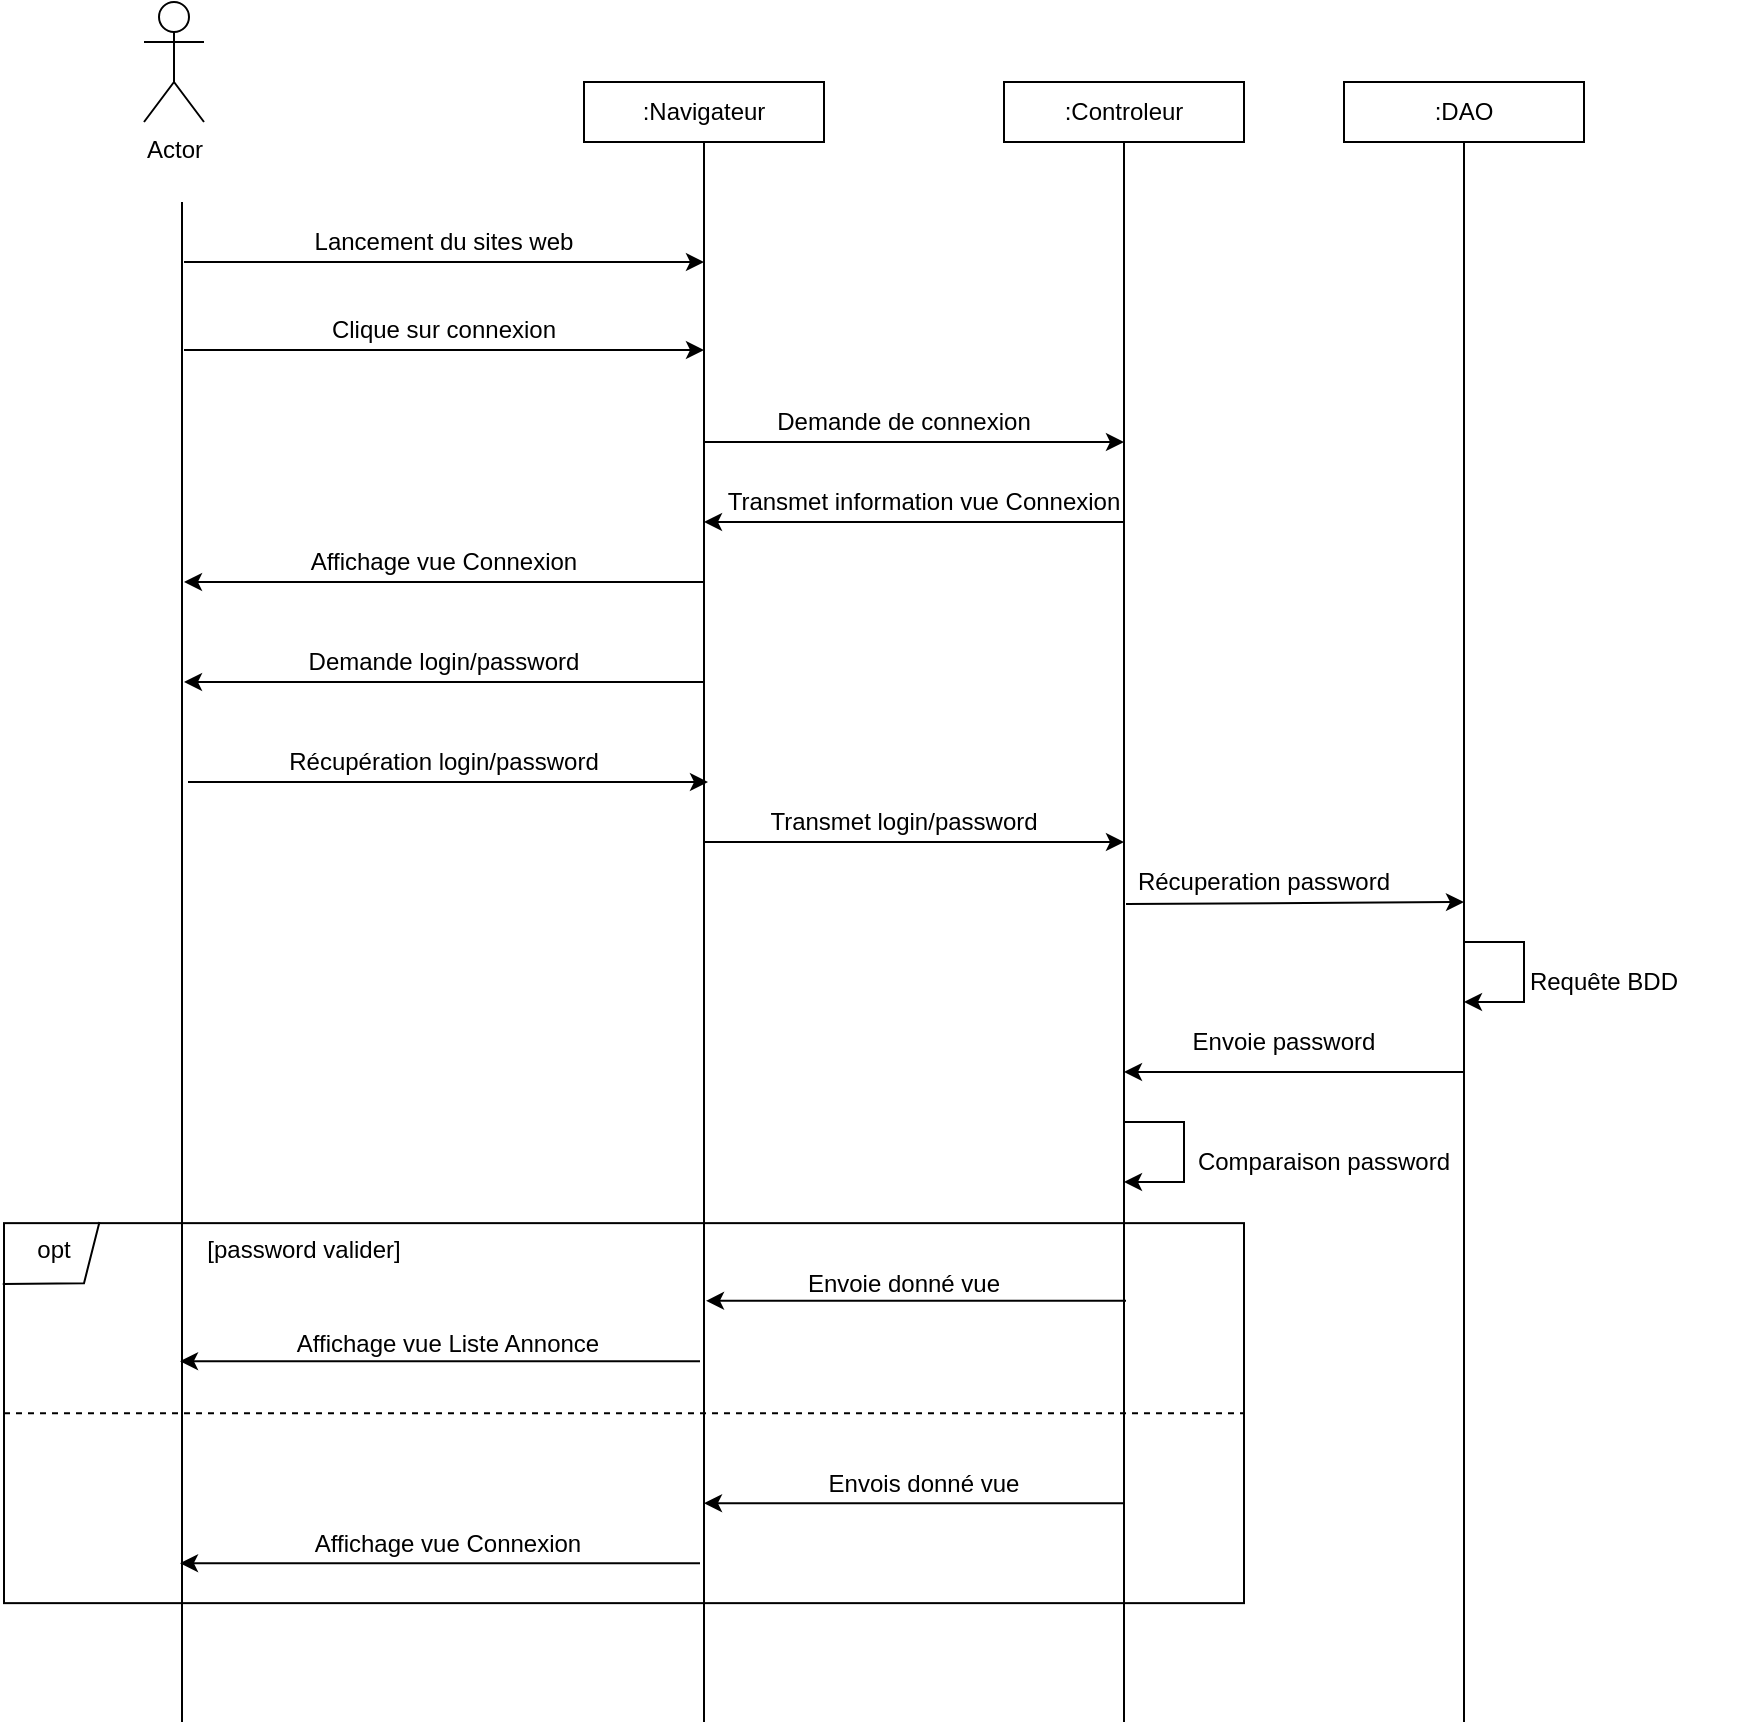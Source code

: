 <mxfile version="13.9.2" type="device"><diagram id="a9nh1Crni3GlK2qRpf3F" name="Page-1"><mxGraphModel dx="826" dy="1840" grid="1" gridSize="10" guides="1" tooltips="1" connect="1" arrows="1" fold="1" page="1" pageScale="1" pageWidth="850" pageHeight="1100" math="0" shadow="0"><root><mxCell id="0"/><mxCell id="1" parent="0"/><mxCell id="G1y4hORiDRVX6O1hsd0u-21" value="" style="rounded=0;whiteSpace=wrap;html=1;" parent="1" vertex="1"><mxGeometry x="170" y="550.57" width="620" height="190" as="geometry"/></mxCell><mxCell id="G1y4hORiDRVX6O1hsd0u-1" value="Actor" style="shape=umlActor;verticalLabelPosition=bottom;verticalAlign=top;html=1;outlineConnect=0;" parent="1" vertex="1"><mxGeometry x="240" y="-60" width="30" height="60" as="geometry"/></mxCell><mxCell id="G1y4hORiDRVX6O1hsd0u-2" value=":Navigateur" style="rounded=0;whiteSpace=wrap;html=1;" parent="1" vertex="1"><mxGeometry x="460" y="-20" width="120" height="30" as="geometry"/></mxCell><mxCell id="G1y4hORiDRVX6O1hsd0u-3" value="" style="endArrow=none;html=1;" parent="1" edge="1"><mxGeometry width="50" height="50" relative="1" as="geometry"><mxPoint x="259" y="800" as="sourcePoint"/><mxPoint x="259" y="40" as="targetPoint"/></mxGeometry></mxCell><mxCell id="G1y4hORiDRVX6O1hsd0u-4" value="" style="endArrow=none;html=1;entryX=0.5;entryY=1;entryDx=0;entryDy=0;" parent="1" target="G1y4hORiDRVX6O1hsd0u-2" edge="1"><mxGeometry width="50" height="50" relative="1" as="geometry"><mxPoint x="520" y="800" as="sourcePoint"/><mxPoint x="440" y="300" as="targetPoint"/></mxGeometry></mxCell><mxCell id="G1y4hORiDRVX6O1hsd0u-5" value=":Controleur" style="rounded=0;whiteSpace=wrap;html=1;" parent="1" vertex="1"><mxGeometry x="670" y="-20" width="120" height="30" as="geometry"/></mxCell><mxCell id="G1y4hORiDRVX6O1hsd0u-6" value="" style="endArrow=none;html=1;entryX=0.5;entryY=1;entryDx=0;entryDy=0;" parent="1" target="G1y4hORiDRVX6O1hsd0u-5" edge="1"><mxGeometry width="50" height="50" relative="1" as="geometry"><mxPoint x="730" y="800" as="sourcePoint"/><mxPoint x="650" y="300" as="targetPoint"/></mxGeometry></mxCell><mxCell id="G1y4hORiDRVX6O1hsd0u-7" value=":DAO" style="rounded=0;whiteSpace=wrap;html=1;" parent="1" vertex="1"><mxGeometry x="840" y="-20" width="120" height="30" as="geometry"/></mxCell><mxCell id="G1y4hORiDRVX6O1hsd0u-8" value="" style="endArrow=none;html=1;entryX=0.5;entryY=1;entryDx=0;entryDy=0;" parent="1" edge="1" target="G1y4hORiDRVX6O1hsd0u-7"><mxGeometry width="50" height="50" relative="1" as="geometry"><mxPoint x="900" y="800" as="sourcePoint"/><mxPoint x="900" y="85" as="targetPoint"/></mxGeometry></mxCell><mxCell id="G1y4hORiDRVX6O1hsd0u-11" value="" style="endArrow=classic;html=1;" parent="1" edge="1"><mxGeometry width="50" height="50" relative="1" as="geometry"><mxPoint x="260" y="114" as="sourcePoint"/><mxPoint x="520" y="114" as="targetPoint"/></mxGeometry></mxCell><mxCell id="G1y4hORiDRVX6O1hsd0u-12" value="" style="endArrow=none;html=1;startArrow=classic;startFill=1;endFill=0;" parent="1" edge="1"><mxGeometry width="50" height="50" relative="1" as="geometry"><mxPoint x="520" y="200" as="sourcePoint"/><mxPoint x="730" y="200" as="targetPoint"/></mxGeometry></mxCell><mxCell id="G1y4hORiDRVX6O1hsd0u-13" value="" style="endArrow=classic;html=1;entryX=1;entryY=1;entryDx=0;entryDy=0;exitX=0.155;exitY=1.05;exitDx=0;exitDy=0;exitPerimeter=0;" parent="1" edge="1" target="G1y4hORiDRVX6O1hsd0u-20" source="G1y4hORiDRVX6O1hsd0u-20"><mxGeometry width="50" height="50" relative="1" as="geometry"><mxPoint x="734" y="390" as="sourcePoint"/><mxPoint x="880" y="390" as="targetPoint"/></mxGeometry></mxCell><mxCell id="G1y4hORiDRVX6O1hsd0u-14" value="Clique sur connexion" style="text;html=1;strokeColor=none;fillColor=none;align=center;verticalAlign=middle;whiteSpace=wrap;rounded=0;" parent="1" vertex="1"><mxGeometry x="290" y="94" width="200" height="20" as="geometry"/></mxCell><mxCell id="G1y4hORiDRVX6O1hsd0u-15" value="Transmet information vue Connexion" style="text;html=1;strokeColor=none;fillColor=none;align=center;verticalAlign=middle;whiteSpace=wrap;rounded=0;" parent="1" vertex="1"><mxGeometry x="530" y="180" width="200" height="20" as="geometry"/></mxCell><mxCell id="G1y4hORiDRVX6O1hsd0u-16" value="" style="endArrow=classic;html=1;" parent="1" edge="1"><mxGeometry width="50" height="50" relative="1" as="geometry"><mxPoint x="520" y="280" as="sourcePoint"/><mxPoint x="260" y="280" as="targetPoint"/></mxGeometry></mxCell><mxCell id="G1y4hORiDRVX6O1hsd0u-17" value="" style="endArrow=classic;html=1;" parent="1" edge="1"><mxGeometry width="50" height="50" relative="1" as="geometry"><mxPoint x="262" y="330" as="sourcePoint"/><mxPoint x="522" y="330" as="targetPoint"/></mxGeometry></mxCell><mxCell id="G1y4hORiDRVX6O1hsd0u-18" value="Demande login/password" style="text;html=1;strokeColor=none;fillColor=none;align=center;verticalAlign=middle;whiteSpace=wrap;rounded=0;" parent="1" vertex="1"><mxGeometry x="290" y="260" width="200" height="20" as="geometry"/></mxCell><mxCell id="G1y4hORiDRVX6O1hsd0u-19" value="Récupération login/password" style="text;html=1;strokeColor=none;fillColor=none;align=center;verticalAlign=middle;whiteSpace=wrap;rounded=0;" parent="1" vertex="1"><mxGeometry x="290" y="310" width="200" height="20" as="geometry"/></mxCell><mxCell id="G1y4hORiDRVX6O1hsd0u-20" value="Récuperation password" style="text;html=1;strokeColor=none;fillColor=none;align=center;verticalAlign=middle;whiteSpace=wrap;rounded=0;" parent="1" vertex="1"><mxGeometry x="700" y="370" width="200" height="20" as="geometry"/></mxCell><mxCell id="G1y4hORiDRVX6O1hsd0u-22" value="" style="endArrow=none;html=1;startArrow=classic;startFill=1;endFill=0;" parent="1" edge="1"><mxGeometry width="50" height="50" relative="1" as="geometry"><mxPoint x="521" y="589.39" as="sourcePoint"/><mxPoint x="731" y="589.39" as="targetPoint"/></mxGeometry></mxCell><mxCell id="G1y4hORiDRVX6O1hsd0u-23" value="" style="endArrow=none;dashed=1;html=1;exitX=0;exitY=0.5;exitDx=0;exitDy=0;entryX=1;entryY=0.5;entryDx=0;entryDy=0;" parent="1" source="G1y4hORiDRVX6O1hsd0u-21" target="G1y4hORiDRVX6O1hsd0u-21" edge="1"><mxGeometry width="50" height="50" relative="1" as="geometry"><mxPoint x="420" y="490.57" as="sourcePoint"/><mxPoint x="470" y="440.57" as="targetPoint"/></mxGeometry></mxCell><mxCell id="G1y4hORiDRVX6O1hsd0u-24" value="" style="endArrow=none;html=1;startArrow=classic;startFill=1;endFill=0;" parent="1" edge="1"><mxGeometry width="50" height="50" relative="1" as="geometry"><mxPoint x="520" y="690.57" as="sourcePoint"/><mxPoint x="730" y="690.57" as="targetPoint"/></mxGeometry></mxCell><mxCell id="G1y4hORiDRVX6O1hsd0u-26" value="" style="endArrow=none;html=1;exitX=-0.001;exitY=0.16;exitDx=0;exitDy=0;exitPerimeter=0;rounded=0;entryX=0.077;entryY=-0.003;entryDx=0;entryDy=0;entryPerimeter=0;" parent="1" source="G1y4hORiDRVX6O1hsd0u-21" edge="1" target="G1y4hORiDRVX6O1hsd0u-21"><mxGeometry width="50" height="50" relative="1" as="geometry"><mxPoint x="420" y="530.57" as="sourcePoint"/><mxPoint x="230" y="530.57" as="targetPoint"/><Array as="points"><mxPoint x="210" y="580.57"/></Array></mxGeometry></mxCell><mxCell id="G1y4hORiDRVX6O1hsd0u-29" value="opt" style="text;html=1;strokeColor=none;fillColor=none;align=center;verticalAlign=middle;whiteSpace=wrap;rounded=0;" parent="1" vertex="1"><mxGeometry x="180" y="550.57" width="30" height="27" as="geometry"/></mxCell><mxCell id="G1y4hORiDRVX6O1hsd0u-32" value="[password valider]" style="text;html=1;strokeColor=none;fillColor=none;align=center;verticalAlign=middle;whiteSpace=wrap;rounded=0;" parent="1" vertex="1"><mxGeometry x="260" y="554.07" width="120" height="20" as="geometry"/></mxCell><mxCell id="G1y4hORiDRVX6O1hsd0u-33" value="" style="endArrow=classic;html=1;rounded=0;" parent="1" edge="1"><mxGeometry width="50" height="50" relative="1" as="geometry"><mxPoint x="730" y="500" as="sourcePoint"/><mxPoint x="730" y="530" as="targetPoint"/><Array as="points"><mxPoint x="760" y="500"/><mxPoint x="760" y="530"/></Array></mxGeometry></mxCell><mxCell id="G1y4hORiDRVX6O1hsd0u-34" value="Comparaison password" style="text;html=1;strokeColor=none;fillColor=none;align=center;verticalAlign=middle;whiteSpace=wrap;rounded=0;" parent="1" vertex="1"><mxGeometry x="730" y="510" width="200" height="20" as="geometry"/></mxCell><mxCell id="f37nz70YegzutAf0kozC-1" value="" style="endArrow=classic;html=1;" edge="1" parent="1"><mxGeometry width="50" height="50" relative="1" as="geometry"><mxPoint x="520" y="230" as="sourcePoint"/><mxPoint x="260" y="230" as="targetPoint"/></mxGeometry></mxCell><mxCell id="f37nz70YegzutAf0kozC-2" value="Affichage vue Connexion" style="text;html=1;strokeColor=none;fillColor=none;align=center;verticalAlign=middle;whiteSpace=wrap;rounded=0;" vertex="1" parent="1"><mxGeometry x="290" y="210" width="200" height="20" as="geometry"/></mxCell><mxCell id="f37nz70YegzutAf0kozC-3" value="" style="endArrow=classic;html=1;startArrow=none;startFill=0;endFill=1;" edge="1" parent="1"><mxGeometry width="50" height="50" relative="1" as="geometry"><mxPoint x="520" y="160" as="sourcePoint"/><mxPoint x="730" y="160" as="targetPoint"/></mxGeometry></mxCell><mxCell id="f37nz70YegzutAf0kozC-5" value="Demande de connexion" style="text;html=1;strokeColor=none;fillColor=none;align=center;verticalAlign=middle;whiteSpace=wrap;rounded=0;" vertex="1" parent="1"><mxGeometry x="520" y="140" width="200" height="20" as="geometry"/></mxCell><mxCell id="f37nz70YegzutAf0kozC-7" value="" style="endArrow=classic;html=1;" edge="1" parent="1"><mxGeometry width="50" height="50" relative="1" as="geometry"><mxPoint x="260.0" y="70" as="sourcePoint"/><mxPoint x="520" y="70" as="targetPoint"/></mxGeometry></mxCell><mxCell id="f37nz70YegzutAf0kozC-8" value="Lancement du sites web" style="text;html=1;strokeColor=none;fillColor=none;align=center;verticalAlign=middle;whiteSpace=wrap;rounded=0;" vertex="1" parent="1"><mxGeometry x="290" y="50" width="200" height="20" as="geometry"/></mxCell><mxCell id="f37nz70YegzutAf0kozC-11" value="Affichage vue Connexion" style="text;html=1;strokeColor=none;fillColor=none;align=center;verticalAlign=middle;whiteSpace=wrap;rounded=0;" vertex="1" parent="1"><mxGeometry x="292" y="700.57" width="200" height="20" as="geometry"/></mxCell><mxCell id="f37nz70YegzutAf0kozC-12" value="" style="endArrow=classic;html=1;" edge="1" parent="1"><mxGeometry width="50" height="50" relative="1" as="geometry"><mxPoint x="518" y="619.57" as="sourcePoint"/><mxPoint x="258" y="619.57" as="targetPoint"/></mxGeometry></mxCell><mxCell id="f37nz70YegzutAf0kozC-13" value="" style="endArrow=classic;html=1;" edge="1" parent="1"><mxGeometry width="50" height="50" relative="1" as="geometry"><mxPoint x="518" y="720.57" as="sourcePoint"/><mxPoint x="258" y="720.57" as="targetPoint"/></mxGeometry></mxCell><mxCell id="f37nz70YegzutAf0kozC-14" value="Affichage vue Liste Annonce" style="text;html=1;strokeColor=none;fillColor=none;align=center;verticalAlign=middle;whiteSpace=wrap;rounded=0;" vertex="1" parent="1"><mxGeometry x="292" y="600.57" width="200" height="20" as="geometry"/></mxCell><mxCell id="f37nz70YegzutAf0kozC-15" value="Envoie donné vue" style="text;html=1;strokeColor=none;fillColor=none;align=center;verticalAlign=middle;whiteSpace=wrap;rounded=0;" vertex="1" parent="1"><mxGeometry x="520" y="570.57" width="200" height="20" as="geometry"/></mxCell><mxCell id="f37nz70YegzutAf0kozC-16" style="edgeStyle=orthogonalEdgeStyle;rounded=0;orthogonalLoop=1;jettySize=auto;html=1;exitX=0.5;exitY=1;exitDx=0;exitDy=0;startArrow=classic;startFill=1;endArrow=none;endFill=0;" edge="1" parent="1" source="f37nz70YegzutAf0kozC-15" target="f37nz70YegzutAf0kozC-15"><mxGeometry relative="1" as="geometry"/></mxCell><mxCell id="f37nz70YegzutAf0kozC-17" value="Envois donné vue" style="text;html=1;strokeColor=none;fillColor=none;align=center;verticalAlign=middle;whiteSpace=wrap;rounded=0;" vertex="1" parent="1"><mxGeometry x="530" y="670.57" width="200" height="20" as="geometry"/></mxCell><mxCell id="f37nz70YegzutAf0kozC-20" value="" style="endArrow=classic;html=1;startArrow=none;startFill=0;endFill=1;" edge="1" parent="1"><mxGeometry width="50" height="50" relative="1" as="geometry"><mxPoint x="520" y="360" as="sourcePoint"/><mxPoint x="730" y="360" as="targetPoint"/></mxGeometry></mxCell><mxCell id="f37nz70YegzutAf0kozC-21" value="Transmet login/password" style="text;html=1;strokeColor=none;fillColor=none;align=center;verticalAlign=middle;whiteSpace=wrap;rounded=0;" vertex="1" parent="1"><mxGeometry x="520" y="340" width="200" height="20" as="geometry"/></mxCell><mxCell id="f37nz70YegzutAf0kozC-22" value="" style="endArrow=classic;html=1;rounded=0;" edge="1" parent="1"><mxGeometry width="50" height="50" relative="1" as="geometry"><mxPoint x="900" y="410" as="sourcePoint"/><mxPoint x="900" y="440" as="targetPoint"/><Array as="points"><mxPoint x="930" y="410"/><mxPoint x="930" y="440"/></Array></mxGeometry></mxCell><mxCell id="f37nz70YegzutAf0kozC-23" value="Requête BDD" style="text;html=1;strokeColor=none;fillColor=none;align=center;verticalAlign=middle;whiteSpace=wrap;rounded=0;" vertex="1" parent="1"><mxGeometry x="900" y="420" width="140" height="20" as="geometry"/></mxCell><mxCell id="f37nz70YegzutAf0kozC-24" value="Envoie password" style="text;html=1;strokeColor=none;fillColor=none;align=center;verticalAlign=middle;whiteSpace=wrap;rounded=0;" vertex="1" parent="1"><mxGeometry x="710" y="450" width="200" height="20" as="geometry"/></mxCell><mxCell id="f37nz70YegzutAf0kozC-25" value="" style="endArrow=classic;html=1;" edge="1" parent="1"><mxGeometry width="50" height="50" relative="1" as="geometry"><mxPoint x="900" y="475" as="sourcePoint"/><mxPoint x="730" y="475" as="targetPoint"/></mxGeometry></mxCell></root></mxGraphModel></diagram></mxfile>
